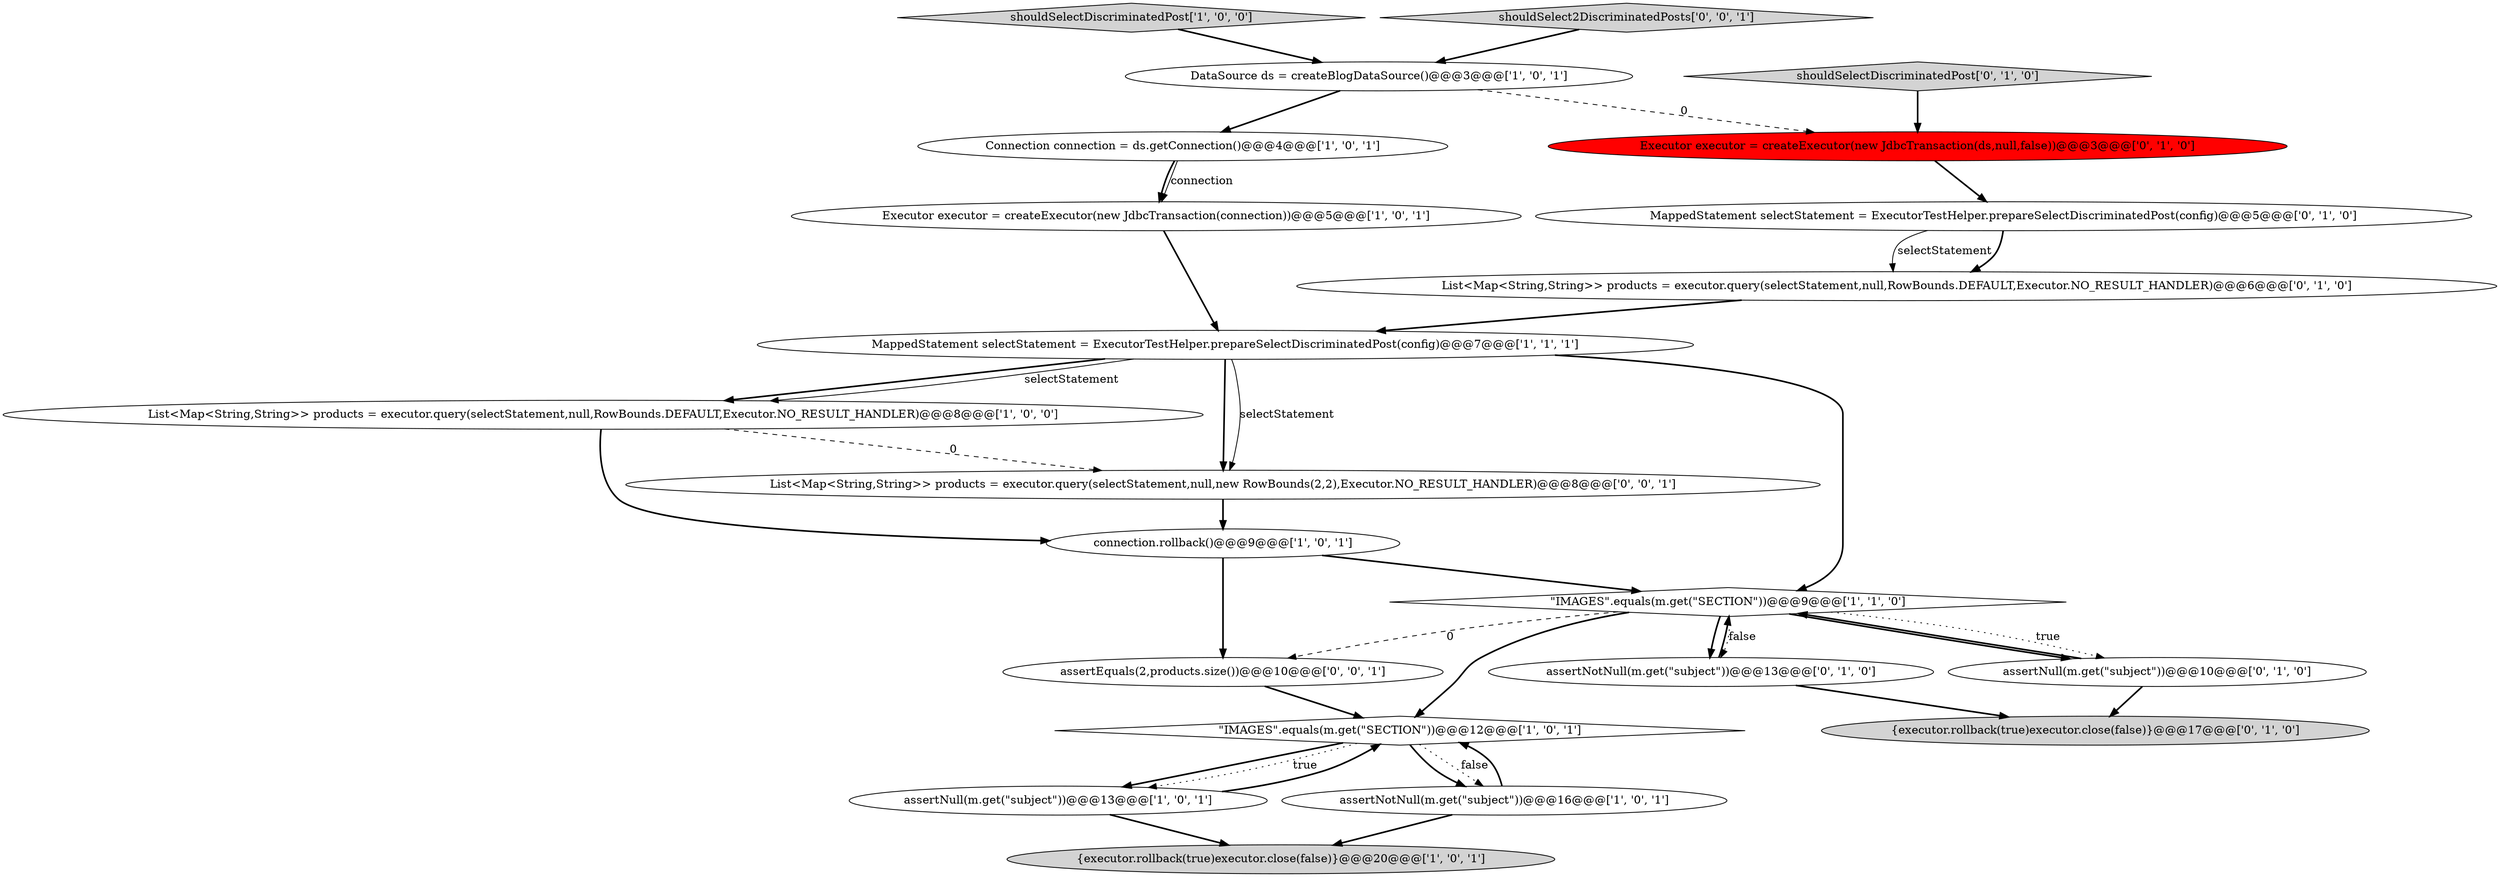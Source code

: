 digraph {
7 [style = filled, label = "List<Map<String,String>> products = executor.query(selectStatement,null,RowBounds.DEFAULT,Executor.NO_RESULT_HANDLER)@@@8@@@['1', '0', '0']", fillcolor = white, shape = ellipse image = "AAA0AAABBB1BBB"];
15 [style = filled, label = "{executor.rollback(true)executor.close(false)}@@@17@@@['0', '1', '0']", fillcolor = lightgray, shape = ellipse image = "AAA0AAABBB2BBB"];
17 [style = filled, label = "assertNotNull(m.get(\"subject\"))@@@13@@@['0', '1', '0']", fillcolor = white, shape = ellipse image = "AAA0AAABBB2BBB"];
19 [style = filled, label = "assertEquals(2,products.size())@@@10@@@['0', '0', '1']", fillcolor = white, shape = ellipse image = "AAA0AAABBB3BBB"];
9 [style = filled, label = "Executor executor = createExecutor(new JdbcTransaction(connection))@@@5@@@['1', '0', '1']", fillcolor = white, shape = ellipse image = "AAA0AAABBB1BBB"];
16 [style = filled, label = "List<Map<String,String>> products = executor.query(selectStatement,null,RowBounds.DEFAULT,Executor.NO_RESULT_HANDLER)@@@6@@@['0', '1', '0']", fillcolor = white, shape = ellipse image = "AAA0AAABBB2BBB"];
21 [style = filled, label = "List<Map<String,String>> products = executor.query(selectStatement,null,new RowBounds(2,2),Executor.NO_RESULT_HANDLER)@@@8@@@['0', '0', '1']", fillcolor = white, shape = ellipse image = "AAA0AAABBB3BBB"];
13 [style = filled, label = "shouldSelectDiscriminatedPost['0', '1', '0']", fillcolor = lightgray, shape = diamond image = "AAA0AAABBB2BBB"];
18 [style = filled, label = "MappedStatement selectStatement = ExecutorTestHelper.prepareSelectDiscriminatedPost(config)@@@5@@@['0', '1', '0']", fillcolor = white, shape = ellipse image = "AAA0AAABBB2BBB"];
14 [style = filled, label = "Executor executor = createExecutor(new JdbcTransaction(ds,null,false))@@@3@@@['0', '1', '0']", fillcolor = red, shape = ellipse image = "AAA1AAABBB2BBB"];
6 [style = filled, label = "shouldSelectDiscriminatedPost['1', '0', '0']", fillcolor = lightgray, shape = diamond image = "AAA0AAABBB1BBB"];
2 [style = filled, label = "{executor.rollback(true)executor.close(false)}@@@20@@@['1', '0', '1']", fillcolor = lightgray, shape = ellipse image = "AAA0AAABBB1BBB"];
0 [style = filled, label = "MappedStatement selectStatement = ExecutorTestHelper.prepareSelectDiscriminatedPost(config)@@@7@@@['1', '1', '1']", fillcolor = white, shape = ellipse image = "AAA0AAABBB1BBB"];
4 [style = filled, label = "connection.rollback()@@@9@@@['1', '0', '1']", fillcolor = white, shape = ellipse image = "AAA0AAABBB1BBB"];
8 [style = filled, label = "\"IMAGES\".equals(m.get(\"SECTION\"))@@@12@@@['1', '0', '1']", fillcolor = white, shape = diamond image = "AAA0AAABBB1BBB"];
3 [style = filled, label = "assertNull(m.get(\"subject\"))@@@13@@@['1', '0', '1']", fillcolor = white, shape = ellipse image = "AAA0AAABBB1BBB"];
12 [style = filled, label = "assertNull(m.get(\"subject\"))@@@10@@@['0', '1', '0']", fillcolor = white, shape = ellipse image = "AAA0AAABBB2BBB"];
5 [style = filled, label = "Connection connection = ds.getConnection()@@@4@@@['1', '0', '1']", fillcolor = white, shape = ellipse image = "AAA0AAABBB1BBB"];
20 [style = filled, label = "shouldSelect2DiscriminatedPosts['0', '0', '1']", fillcolor = lightgray, shape = diamond image = "AAA0AAABBB3BBB"];
1 [style = filled, label = "DataSource ds = createBlogDataSource()@@@3@@@['1', '0', '1']", fillcolor = white, shape = ellipse image = "AAA0AAABBB1BBB"];
10 [style = filled, label = "assertNotNull(m.get(\"subject\"))@@@16@@@['1', '0', '1']", fillcolor = white, shape = ellipse image = "AAA0AAABBB1BBB"];
11 [style = filled, label = "\"IMAGES\".equals(m.get(\"SECTION\"))@@@9@@@['1', '1', '0']", fillcolor = white, shape = diamond image = "AAA0AAABBB1BBB"];
1->5 [style = bold, label=""];
8->10 [style = bold, label=""];
16->0 [style = bold, label=""];
7->21 [style = dashed, label="0"];
9->0 [style = bold, label=""];
5->9 [style = bold, label=""];
5->9 [style = solid, label="connection"];
18->16 [style = solid, label="selectStatement"];
1->14 [style = dashed, label="0"];
11->12 [style = dotted, label="true"];
8->3 [style = bold, label=""];
12->11 [style = bold, label=""];
12->15 [style = bold, label=""];
4->19 [style = bold, label=""];
0->11 [style = bold, label=""];
11->12 [style = bold, label=""];
0->21 [style = bold, label=""];
7->4 [style = bold, label=""];
20->1 [style = bold, label=""];
8->10 [style = dotted, label="false"];
8->3 [style = dotted, label="true"];
19->8 [style = bold, label=""];
0->21 [style = solid, label="selectStatement"];
0->7 [style = bold, label=""];
6->1 [style = bold, label=""];
3->2 [style = bold, label=""];
10->8 [style = bold, label=""];
11->19 [style = dashed, label="0"];
3->8 [style = bold, label=""];
17->15 [style = bold, label=""];
11->17 [style = dotted, label="false"];
11->8 [style = bold, label=""];
11->17 [style = bold, label=""];
14->18 [style = bold, label=""];
10->2 [style = bold, label=""];
0->7 [style = solid, label="selectStatement"];
4->11 [style = bold, label=""];
13->14 [style = bold, label=""];
21->4 [style = bold, label=""];
17->11 [style = bold, label=""];
18->16 [style = bold, label=""];
}

